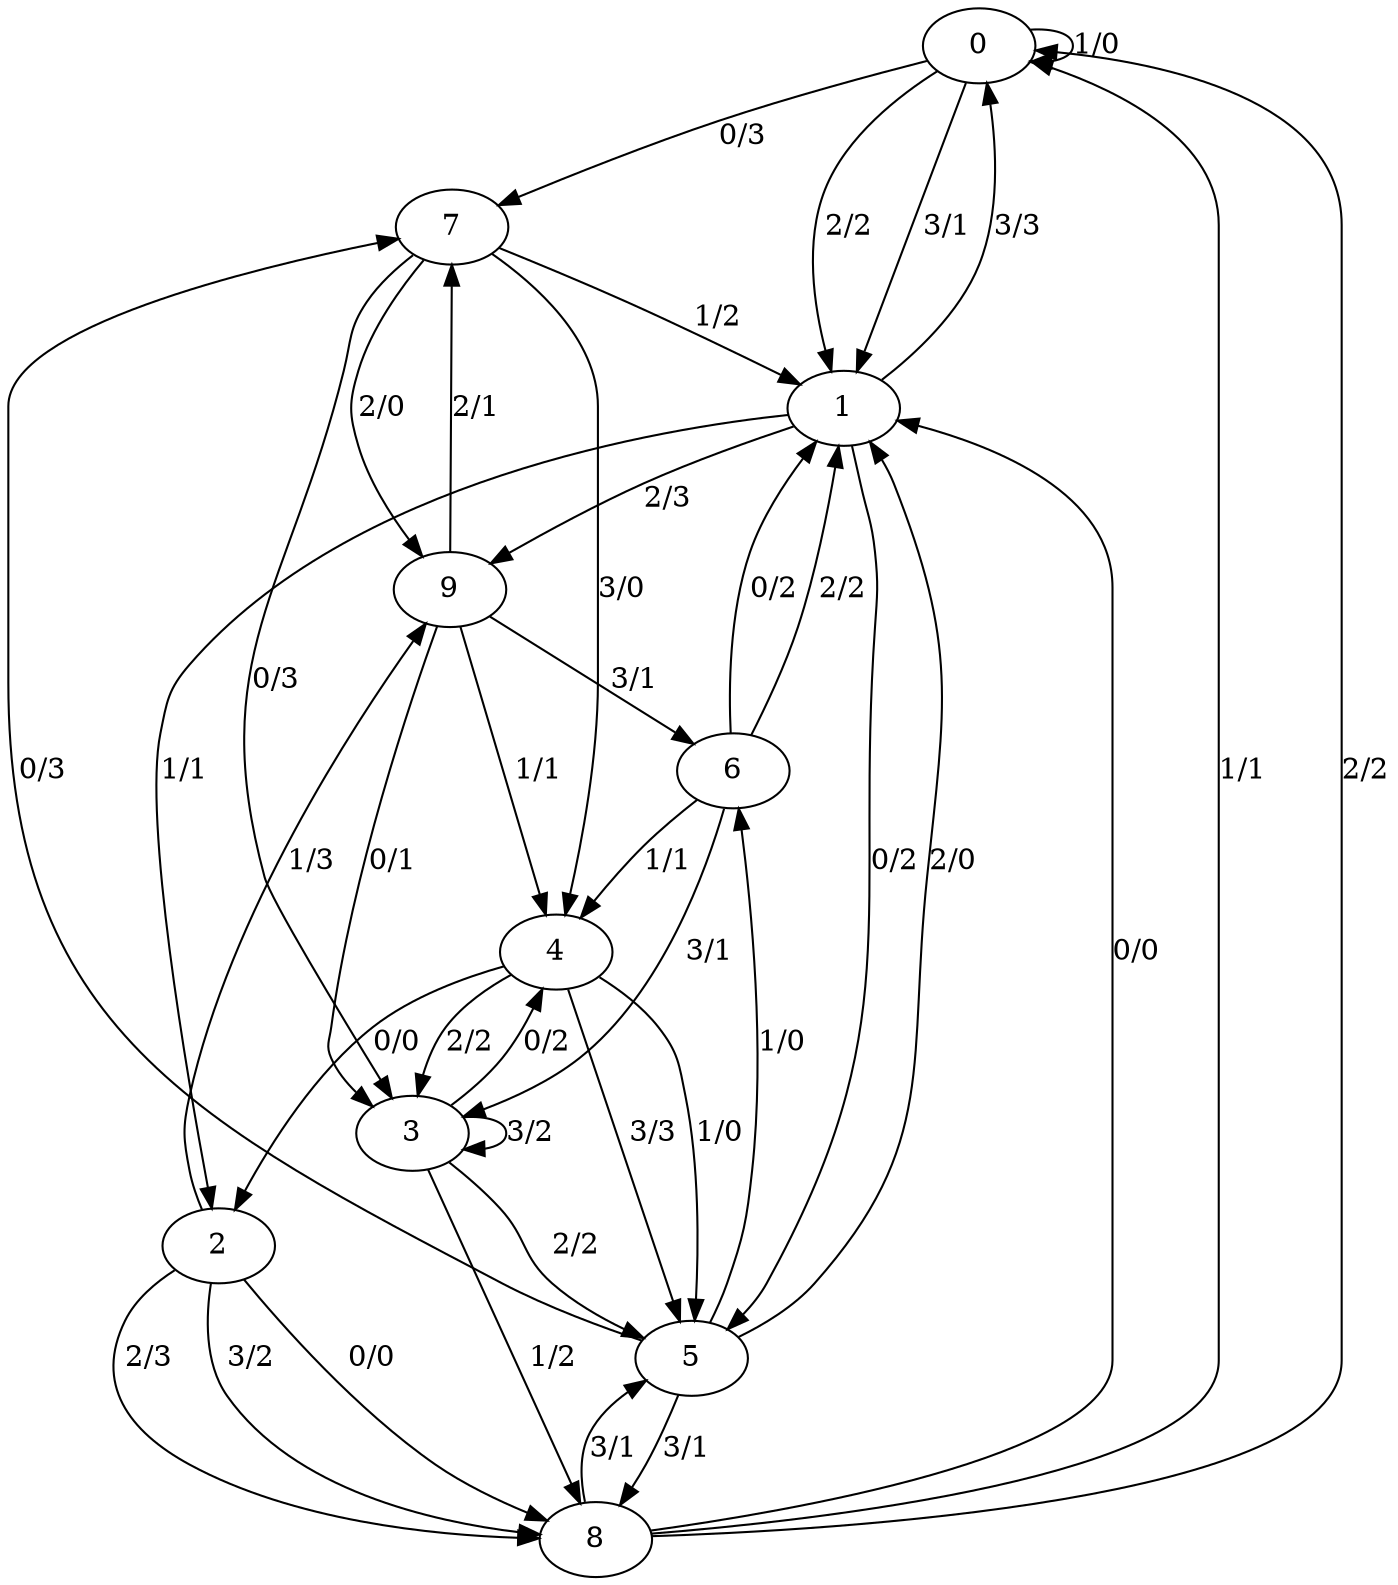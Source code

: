 digraph FSM {
0 -> 7 [label="0/3"]
0 -> 0 [label="1/0"]
0 -> 1 [label="2/2"]
0 -> 1 [label="3/1"]
1 -> 5 [label="0/2"]
1 -> 2 [label="1/1"]
1 -> 9 [label="2/3"]
1 -> 0 [label="3/3"]
2 -> 8 [label="0/0"]
2 -> 9 [label="1/3"]
2 -> 8 [label="2/3"]
2 -> 8 [label="3/2"]
3 -> 4 [label="0/2"]
3 -> 8 [label="1/2"]
3 -> 5 [label="2/2"]
3 -> 3 [label="3/2"]
4 -> 2 [label="0/0"]
4 -> 5 [label="1/0"]
4 -> 3 [label="2/2"]
4 -> 5 [label="3/3"]
5 -> 7 [label="0/3"]
5 -> 6 [label="1/0"]
5 -> 1 [label="2/0"]
5 -> 8 [label="3/1"]
6 -> 1 [label="0/2"]
6 -> 4 [label="1/1"]
6 -> 1 [label="2/2"]
6 -> 3 [label="3/1"]
7 -> 3 [label="0/3"]
7 -> 1 [label="1/2"]
7 -> 9 [label="2/0"]
7 -> 4 [label="3/0"]
8 -> 1 [label="0/0"]
8 -> 0 [label="1/1"]
8 -> 0 [label="2/2"]
8 -> 5 [label="3/1"]
9 -> 3 [label="0/1"]
9 -> 4 [label="1/1"]
9 -> 7 [label="2/1"]
9 -> 6 [label="3/1"]
}
